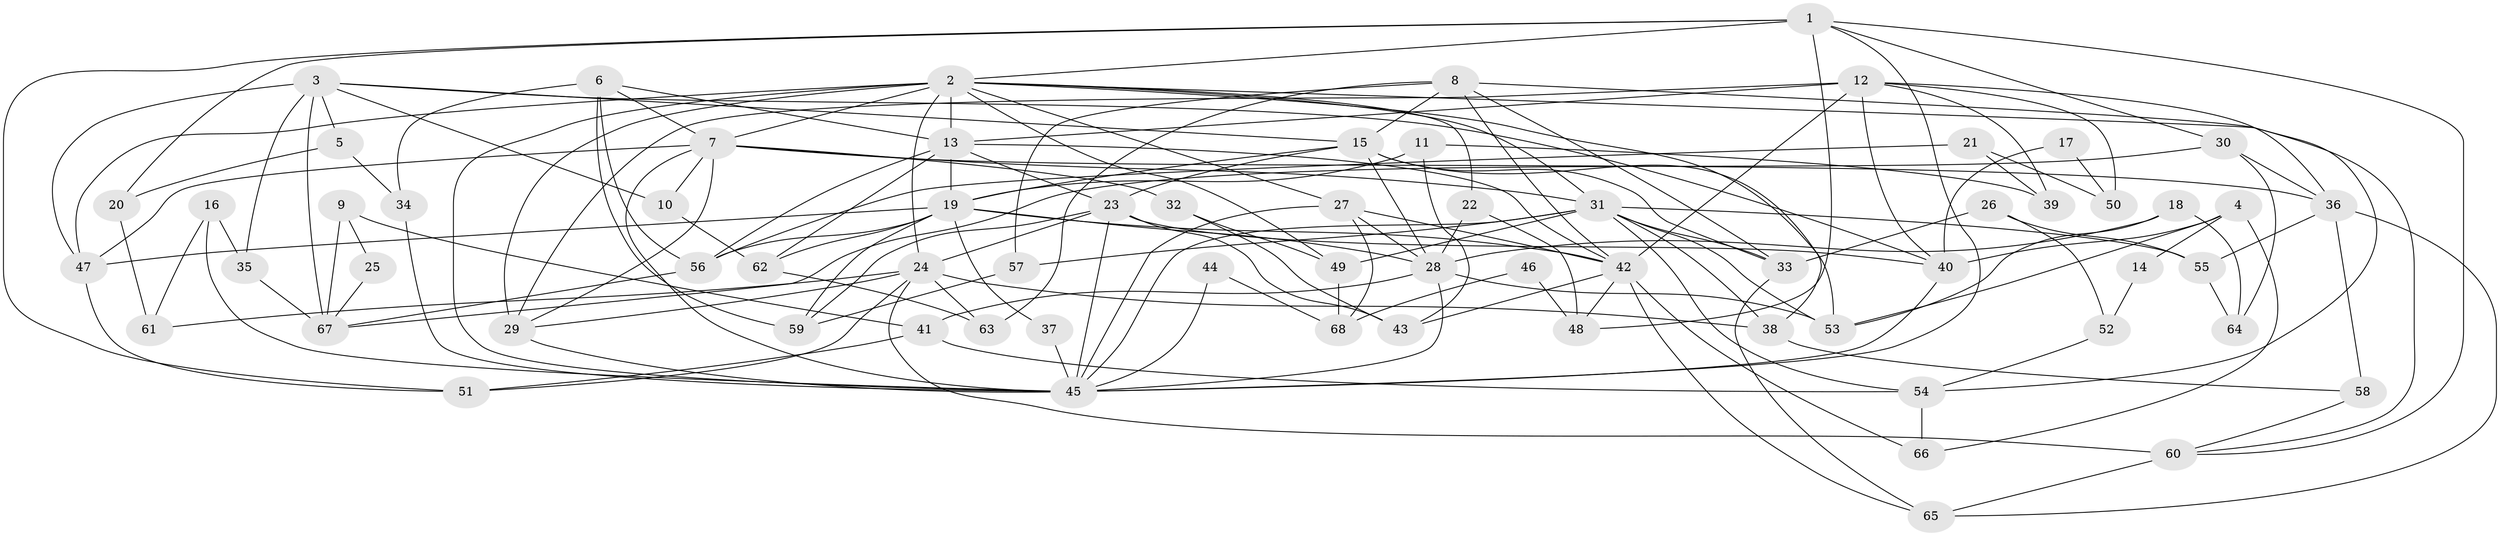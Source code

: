 // original degree distribution, {7: 0.026785714285714284, 6: 0.10714285714285714, 3: 0.3125, 4: 0.29464285714285715, 5: 0.14285714285714285, 8: 0.017857142857142856, 2: 0.09821428571428571}
// Generated by graph-tools (version 1.1) at 2025/50/03/04/25 22:50:50]
// undirected, 68 vertices, 161 edges
graph export_dot {
  node [color=gray90,style=filled];
  1;
  2;
  3;
  4;
  5;
  6;
  7;
  8;
  9;
  10;
  11;
  12;
  13;
  14;
  15;
  16;
  17;
  18;
  19;
  20;
  21;
  22;
  23;
  24;
  25;
  26;
  27;
  28;
  29;
  30;
  31;
  32;
  33;
  34;
  35;
  36;
  37;
  38;
  39;
  40;
  41;
  42;
  43;
  44;
  45;
  46;
  47;
  48;
  49;
  50;
  51;
  52;
  53;
  54;
  55;
  56;
  57;
  58;
  59;
  60;
  61;
  62;
  63;
  64;
  65;
  66;
  67;
  68;
  1 -- 2 [weight=1.0];
  1 -- 20 [weight=1.0];
  1 -- 30 [weight=1.0];
  1 -- 45 [weight=1.0];
  1 -- 48 [weight=1.0];
  1 -- 51 [weight=1.0];
  1 -- 60 [weight=1.0];
  2 -- 7 [weight=1.0];
  2 -- 13 [weight=2.0];
  2 -- 22 [weight=1.0];
  2 -- 24 [weight=1.0];
  2 -- 27 [weight=1.0];
  2 -- 29 [weight=1.0];
  2 -- 31 [weight=1.0];
  2 -- 45 [weight=3.0];
  2 -- 47 [weight=1.0];
  2 -- 49 [weight=1.0];
  2 -- 53 [weight=1.0];
  2 -- 60 [weight=1.0];
  3 -- 5 [weight=1.0];
  3 -- 10 [weight=1.0];
  3 -- 15 [weight=1.0];
  3 -- 35 [weight=1.0];
  3 -- 40 [weight=1.0];
  3 -- 47 [weight=1.0];
  3 -- 67 [weight=2.0];
  4 -- 14 [weight=1.0];
  4 -- 40 [weight=1.0];
  4 -- 53 [weight=1.0];
  4 -- 66 [weight=1.0];
  5 -- 20 [weight=1.0];
  5 -- 34 [weight=1.0];
  6 -- 7 [weight=1.0];
  6 -- 13 [weight=1.0];
  6 -- 34 [weight=1.0];
  6 -- 56 [weight=1.0];
  6 -- 59 [weight=1.0];
  7 -- 10 [weight=1.0];
  7 -- 29 [weight=1.0];
  7 -- 31 [weight=1.0];
  7 -- 32 [weight=1.0];
  7 -- 36 [weight=1.0];
  7 -- 45 [weight=1.0];
  7 -- 47 [weight=1.0];
  8 -- 15 [weight=1.0];
  8 -- 33 [weight=1.0];
  8 -- 42 [weight=1.0];
  8 -- 54 [weight=1.0];
  8 -- 57 [weight=1.0];
  8 -- 63 [weight=1.0];
  9 -- 25 [weight=1.0];
  9 -- 41 [weight=1.0];
  9 -- 67 [weight=1.0];
  10 -- 62 [weight=1.0];
  11 -- 19 [weight=1.0];
  11 -- 39 [weight=1.0];
  11 -- 43 [weight=1.0];
  12 -- 13 [weight=1.0];
  12 -- 29 [weight=1.0];
  12 -- 36 [weight=1.0];
  12 -- 39 [weight=1.0];
  12 -- 40 [weight=1.0];
  12 -- 42 [weight=1.0];
  12 -- 50 [weight=1.0];
  13 -- 19 [weight=1.0];
  13 -- 23 [weight=1.0];
  13 -- 42 [weight=1.0];
  13 -- 56 [weight=1.0];
  13 -- 62 [weight=1.0];
  14 -- 52 [weight=1.0];
  15 -- 19 [weight=1.0];
  15 -- 23 [weight=1.0];
  15 -- 28 [weight=2.0];
  15 -- 33 [weight=1.0];
  15 -- 38 [weight=1.0];
  16 -- 35 [weight=1.0];
  16 -- 45 [weight=1.0];
  16 -- 61 [weight=1.0];
  17 -- 40 [weight=1.0];
  17 -- 50 [weight=1.0];
  18 -- 28 [weight=1.0];
  18 -- 53 [weight=1.0];
  18 -- 64 [weight=1.0];
  19 -- 28 [weight=1.0];
  19 -- 37 [weight=1.0];
  19 -- 42 [weight=1.0];
  19 -- 47 [weight=1.0];
  19 -- 56 [weight=1.0];
  19 -- 59 [weight=1.0];
  19 -- 62 [weight=1.0];
  20 -- 61 [weight=1.0];
  21 -- 39 [weight=1.0];
  21 -- 50 [weight=1.0];
  21 -- 56 [weight=1.0];
  22 -- 28 [weight=1.0];
  22 -- 48 [weight=1.0];
  23 -- 24 [weight=1.0];
  23 -- 40 [weight=1.0];
  23 -- 43 [weight=1.0];
  23 -- 45 [weight=1.0];
  23 -- 59 [weight=1.0];
  24 -- 29 [weight=1.0];
  24 -- 38 [weight=1.0];
  24 -- 51 [weight=1.0];
  24 -- 60 [weight=2.0];
  24 -- 61 [weight=1.0];
  24 -- 63 [weight=1.0];
  25 -- 67 [weight=1.0];
  26 -- 33 [weight=1.0];
  26 -- 52 [weight=1.0];
  26 -- 55 [weight=1.0];
  27 -- 28 [weight=1.0];
  27 -- 42 [weight=1.0];
  27 -- 45 [weight=1.0];
  27 -- 68 [weight=1.0];
  28 -- 41 [weight=1.0];
  28 -- 45 [weight=1.0];
  28 -- 53 [weight=1.0];
  29 -- 45 [weight=1.0];
  30 -- 36 [weight=1.0];
  30 -- 64 [weight=1.0];
  30 -- 67 [weight=1.0];
  31 -- 33 [weight=1.0];
  31 -- 38 [weight=2.0];
  31 -- 45 [weight=1.0];
  31 -- 49 [weight=1.0];
  31 -- 53 [weight=1.0];
  31 -- 54 [weight=1.0];
  31 -- 55 [weight=1.0];
  31 -- 57 [weight=2.0];
  32 -- 43 [weight=1.0];
  32 -- 49 [weight=1.0];
  33 -- 65 [weight=1.0];
  34 -- 45 [weight=1.0];
  35 -- 67 [weight=1.0];
  36 -- 55 [weight=1.0];
  36 -- 58 [weight=1.0];
  36 -- 65 [weight=1.0];
  37 -- 45 [weight=1.0];
  38 -- 58 [weight=1.0];
  40 -- 45 [weight=2.0];
  41 -- 51 [weight=1.0];
  41 -- 54 [weight=1.0];
  42 -- 43 [weight=2.0];
  42 -- 48 [weight=1.0];
  42 -- 65 [weight=1.0];
  42 -- 66 [weight=1.0];
  44 -- 45 [weight=1.0];
  44 -- 68 [weight=1.0];
  46 -- 48 [weight=1.0];
  46 -- 68 [weight=1.0];
  47 -- 51 [weight=1.0];
  49 -- 68 [weight=1.0];
  52 -- 54 [weight=1.0];
  54 -- 66 [weight=1.0];
  55 -- 64 [weight=1.0];
  56 -- 67 [weight=1.0];
  57 -- 59 [weight=1.0];
  58 -- 60 [weight=1.0];
  60 -- 65 [weight=1.0];
  62 -- 63 [weight=1.0];
}
